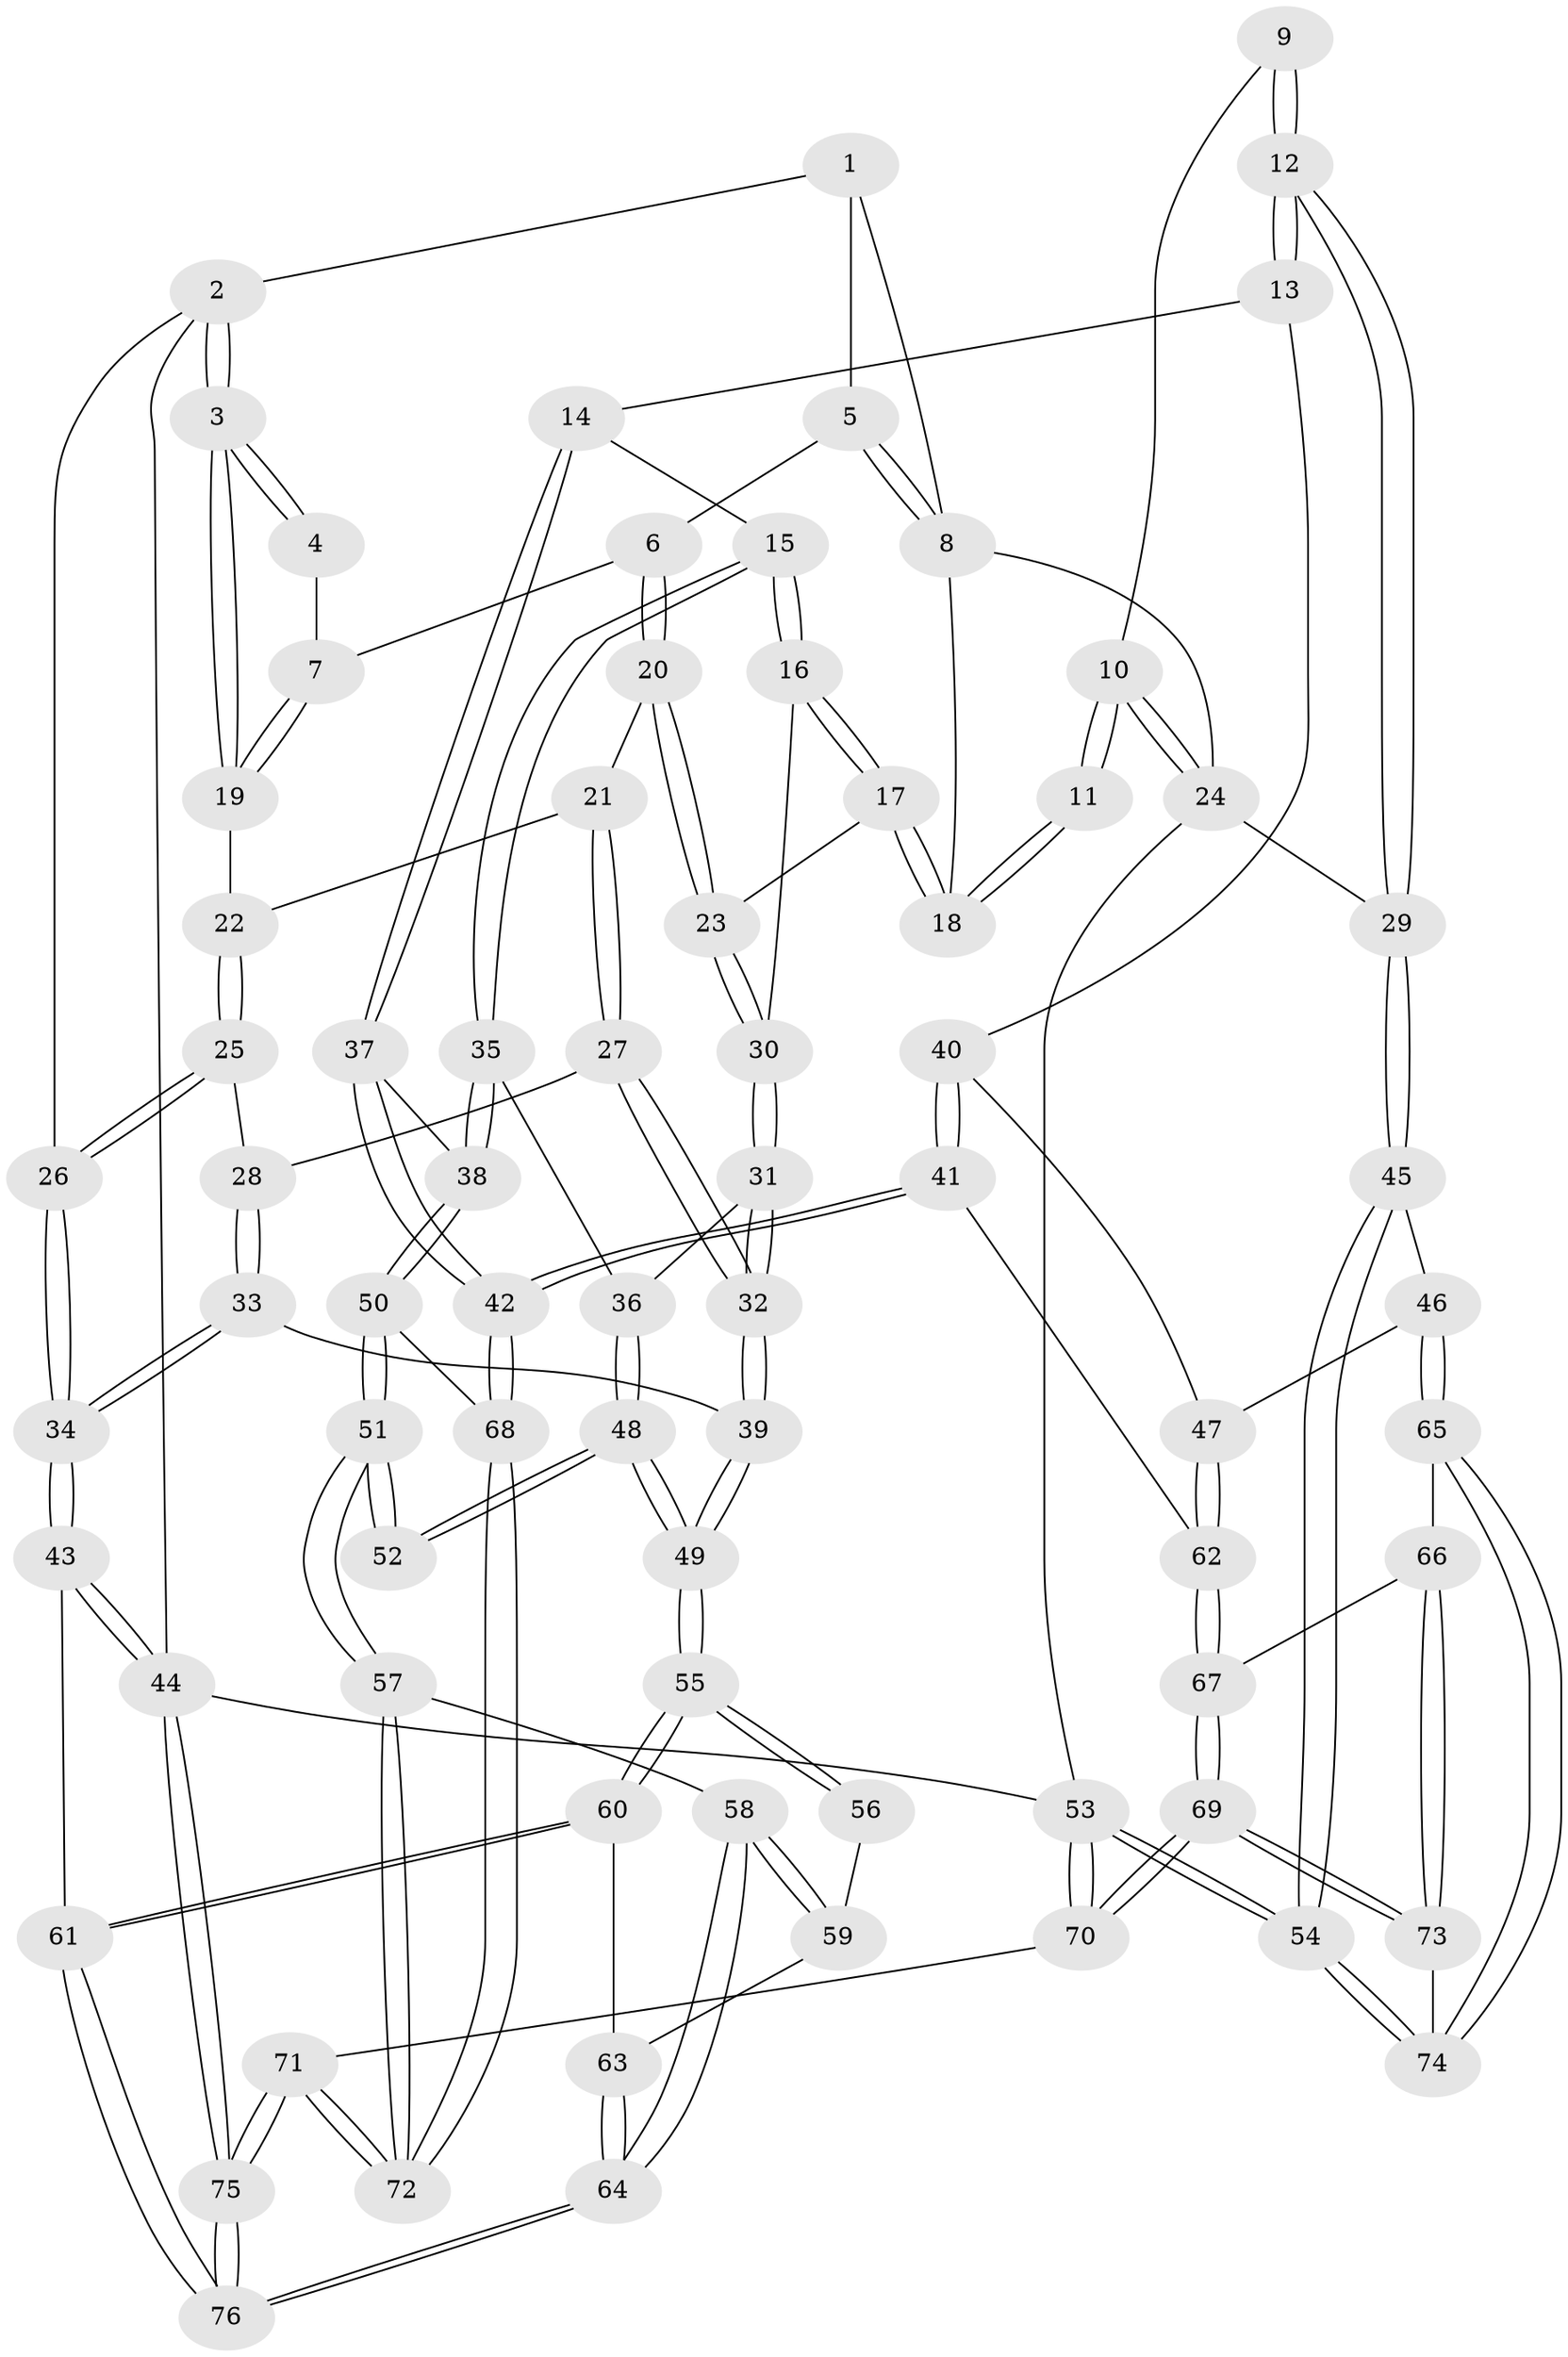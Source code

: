 // Generated by graph-tools (version 1.1) at 2025/16/03/09/25 04:16:56]
// undirected, 76 vertices, 186 edges
graph export_dot {
graph [start="1"]
  node [color=gray90,style=filled];
  1 [pos="+0.21693992278796337+0"];
  2 [pos="+0+0.24577461720758007"];
  3 [pos="+0+0.24161076856947095"];
  4 [pos="+0.14068783914887376+0.02774387646697859"];
  5 [pos="+0.43907882633110507+0"];
  6 [pos="+0.23757188638636975+0.16409735774301765"];
  7 [pos="+0.19441628211226078+0.157576307548078"];
  8 [pos="+0.622546681860848+0"];
  9 [pos="+0.859398612924748+0.11491109831266369"];
  10 [pos="+1+0.05910192378966132"];
  11 [pos="+0.7459390468291085+0.04125096337782951"];
  12 [pos="+1+0.41921706552109517"];
  13 [pos="+0.8945462044642684+0.4365568523242001"];
  14 [pos="+0.6926306992325966+0.38670886680926625"];
  15 [pos="+0.6670131917813579+0.3762384116876608"];
  16 [pos="+0.6613698343782461+0.3637895009160816"];
  17 [pos="+0.5967994443167886+0.1596969356147392"];
  18 [pos="+0.6287589831004837+0"];
  19 [pos="+0.10390244393923875+0.22571570831805082"];
  20 [pos="+0.33289369907959415+0.264247770789991"];
  21 [pos="+0.18258224821227795+0.30838353333851526"];
  22 [pos="+0.16380374850590448+0.30128661925996064"];
  23 [pos="+0.33709945083604026+0.26637400858509264"];
  24 [pos="+1+0.04399144737752263"];
  25 [pos="+0.1013852365781646+0.41124126742540595"];
  26 [pos="+0+0.30769820017627064"];
  27 [pos="+0.24449154045541704+0.4887627060280034"];
  28 [pos="+0.17936599169067263+0.4753629624447745"];
  29 [pos="+1+0.42883936939865225"];
  30 [pos="+0.32096730513696503+0.40311987155982787"];
  31 [pos="+0.2846378497958891+0.4964033035314323"];
  32 [pos="+0.27108922695862653+0.500952170333244"];
  33 [pos="+0+0.6246495751483184"];
  34 [pos="+0+0.6292113127880806"];
  35 [pos="+0.5393798794332898+0.5492720379403742"];
  36 [pos="+0.3708695792656661+0.531726641837917"];
  37 [pos="+0.7486229165574051+0.7315792997677089"];
  38 [pos="+0.5409081829094614+0.5599509933547302"];
  39 [pos="+0.19895007022029063+0.6918479146029272"];
  40 [pos="+0.8492589321635013+0.5618579963557567"];
  41 [pos="+0.7691311923574463+0.7325985372695683"];
  42 [pos="+0.7508361485275862+0.7346672405294952"];
  43 [pos="+0+0.7725300668262551"];
  44 [pos="+0+1"];
  45 [pos="+1+0.6013908948138044"];
  46 [pos="+0.953753808938814+0.7371449959516087"];
  47 [pos="+0.9139526619366404+0.7401942065757027"];
  48 [pos="+0.3709660913094172+0.6887557035342683"];
  49 [pos="+0.1992408806675904+0.6925906726993145"];
  50 [pos="+0.5013659898083672+0.7406370976664399"];
  51 [pos="+0.4769387524041661+0.76828128155935"];
  52 [pos="+0.42052852991042833+0.7394256885454956"];
  53 [pos="+1+1"];
  54 [pos="+1+1"];
  55 [pos="+0.20038783615712455+0.7017147113929993"];
  56 [pos="+0.29103425329462046+0.7581229883000763"];
  57 [pos="+0.47049247274510275+0.804056002850806"];
  58 [pos="+0.3956824870775922+0.8425692591523338"];
  59 [pos="+0.3142497736649844+0.7992692737903258"];
  60 [pos="+0.16413564414363493+0.8334739108274367"];
  61 [pos="+0.14662385052671334+0.8857288130915321"];
  62 [pos="+0.8254740188767112+0.755588661406666"];
  63 [pos="+0.30160096370750955+0.8179693232116537"];
  64 [pos="+0.23671795654502645+1"];
  65 [pos="+0.9517732737819533+0.8526160193587975"];
  66 [pos="+0.8949785073097449+0.862616022046025"];
  67 [pos="+0.8440589835516307+0.8325688184007035"];
  68 [pos="+0.7056661282613143+0.7823954560491969"];
  69 [pos="+0.8004374374572497+0.9798119463799918"];
  70 [pos="+0.6684596914461849+1"];
  71 [pos="+0.652767744264522+1"];
  72 [pos="+0.6414398655543876+1"];
  73 [pos="+0.8930138821087207+0.9106202876883993"];
  74 [pos="+0.9903975983270058+0.9155011598649164"];
  75 [pos="+0.24335342949201+1"];
  76 [pos="+0.22714323384380775+1"];
  1 -- 2;
  1 -- 5;
  1 -- 8;
  2 -- 3;
  2 -- 3;
  2 -- 26;
  2 -- 44;
  3 -- 4;
  3 -- 4;
  3 -- 19;
  3 -- 19;
  4 -- 7;
  5 -- 6;
  5 -- 8;
  5 -- 8;
  6 -- 7;
  6 -- 20;
  6 -- 20;
  7 -- 19;
  7 -- 19;
  8 -- 18;
  8 -- 24;
  9 -- 10;
  9 -- 12;
  9 -- 12;
  10 -- 11;
  10 -- 11;
  10 -- 24;
  10 -- 24;
  11 -- 18;
  11 -- 18;
  12 -- 13;
  12 -- 13;
  12 -- 29;
  12 -- 29;
  13 -- 14;
  13 -- 40;
  14 -- 15;
  14 -- 37;
  14 -- 37;
  15 -- 16;
  15 -- 16;
  15 -- 35;
  15 -- 35;
  16 -- 17;
  16 -- 17;
  16 -- 30;
  17 -- 18;
  17 -- 18;
  17 -- 23;
  19 -- 22;
  20 -- 21;
  20 -- 23;
  20 -- 23;
  21 -- 22;
  21 -- 27;
  21 -- 27;
  22 -- 25;
  22 -- 25;
  23 -- 30;
  23 -- 30;
  24 -- 29;
  24 -- 53;
  25 -- 26;
  25 -- 26;
  25 -- 28;
  26 -- 34;
  26 -- 34;
  27 -- 28;
  27 -- 32;
  27 -- 32;
  28 -- 33;
  28 -- 33;
  29 -- 45;
  29 -- 45;
  30 -- 31;
  30 -- 31;
  31 -- 32;
  31 -- 32;
  31 -- 36;
  32 -- 39;
  32 -- 39;
  33 -- 34;
  33 -- 34;
  33 -- 39;
  34 -- 43;
  34 -- 43;
  35 -- 36;
  35 -- 38;
  35 -- 38;
  36 -- 48;
  36 -- 48;
  37 -- 38;
  37 -- 42;
  37 -- 42;
  38 -- 50;
  38 -- 50;
  39 -- 49;
  39 -- 49;
  40 -- 41;
  40 -- 41;
  40 -- 47;
  41 -- 42;
  41 -- 42;
  41 -- 62;
  42 -- 68;
  42 -- 68;
  43 -- 44;
  43 -- 44;
  43 -- 61;
  44 -- 75;
  44 -- 75;
  44 -- 53;
  45 -- 46;
  45 -- 54;
  45 -- 54;
  46 -- 47;
  46 -- 65;
  46 -- 65;
  47 -- 62;
  47 -- 62;
  48 -- 49;
  48 -- 49;
  48 -- 52;
  48 -- 52;
  49 -- 55;
  49 -- 55;
  50 -- 51;
  50 -- 51;
  50 -- 68;
  51 -- 52;
  51 -- 52;
  51 -- 57;
  51 -- 57;
  53 -- 54;
  53 -- 54;
  53 -- 70;
  53 -- 70;
  54 -- 74;
  54 -- 74;
  55 -- 56;
  55 -- 56;
  55 -- 60;
  55 -- 60;
  56 -- 59;
  57 -- 58;
  57 -- 72;
  57 -- 72;
  58 -- 59;
  58 -- 59;
  58 -- 64;
  58 -- 64;
  59 -- 63;
  60 -- 61;
  60 -- 61;
  60 -- 63;
  61 -- 76;
  61 -- 76;
  62 -- 67;
  62 -- 67;
  63 -- 64;
  63 -- 64;
  64 -- 76;
  64 -- 76;
  65 -- 66;
  65 -- 74;
  65 -- 74;
  66 -- 67;
  66 -- 73;
  66 -- 73;
  67 -- 69;
  67 -- 69;
  68 -- 72;
  68 -- 72;
  69 -- 70;
  69 -- 70;
  69 -- 73;
  69 -- 73;
  70 -- 71;
  71 -- 72;
  71 -- 72;
  71 -- 75;
  71 -- 75;
  73 -- 74;
  75 -- 76;
  75 -- 76;
}
